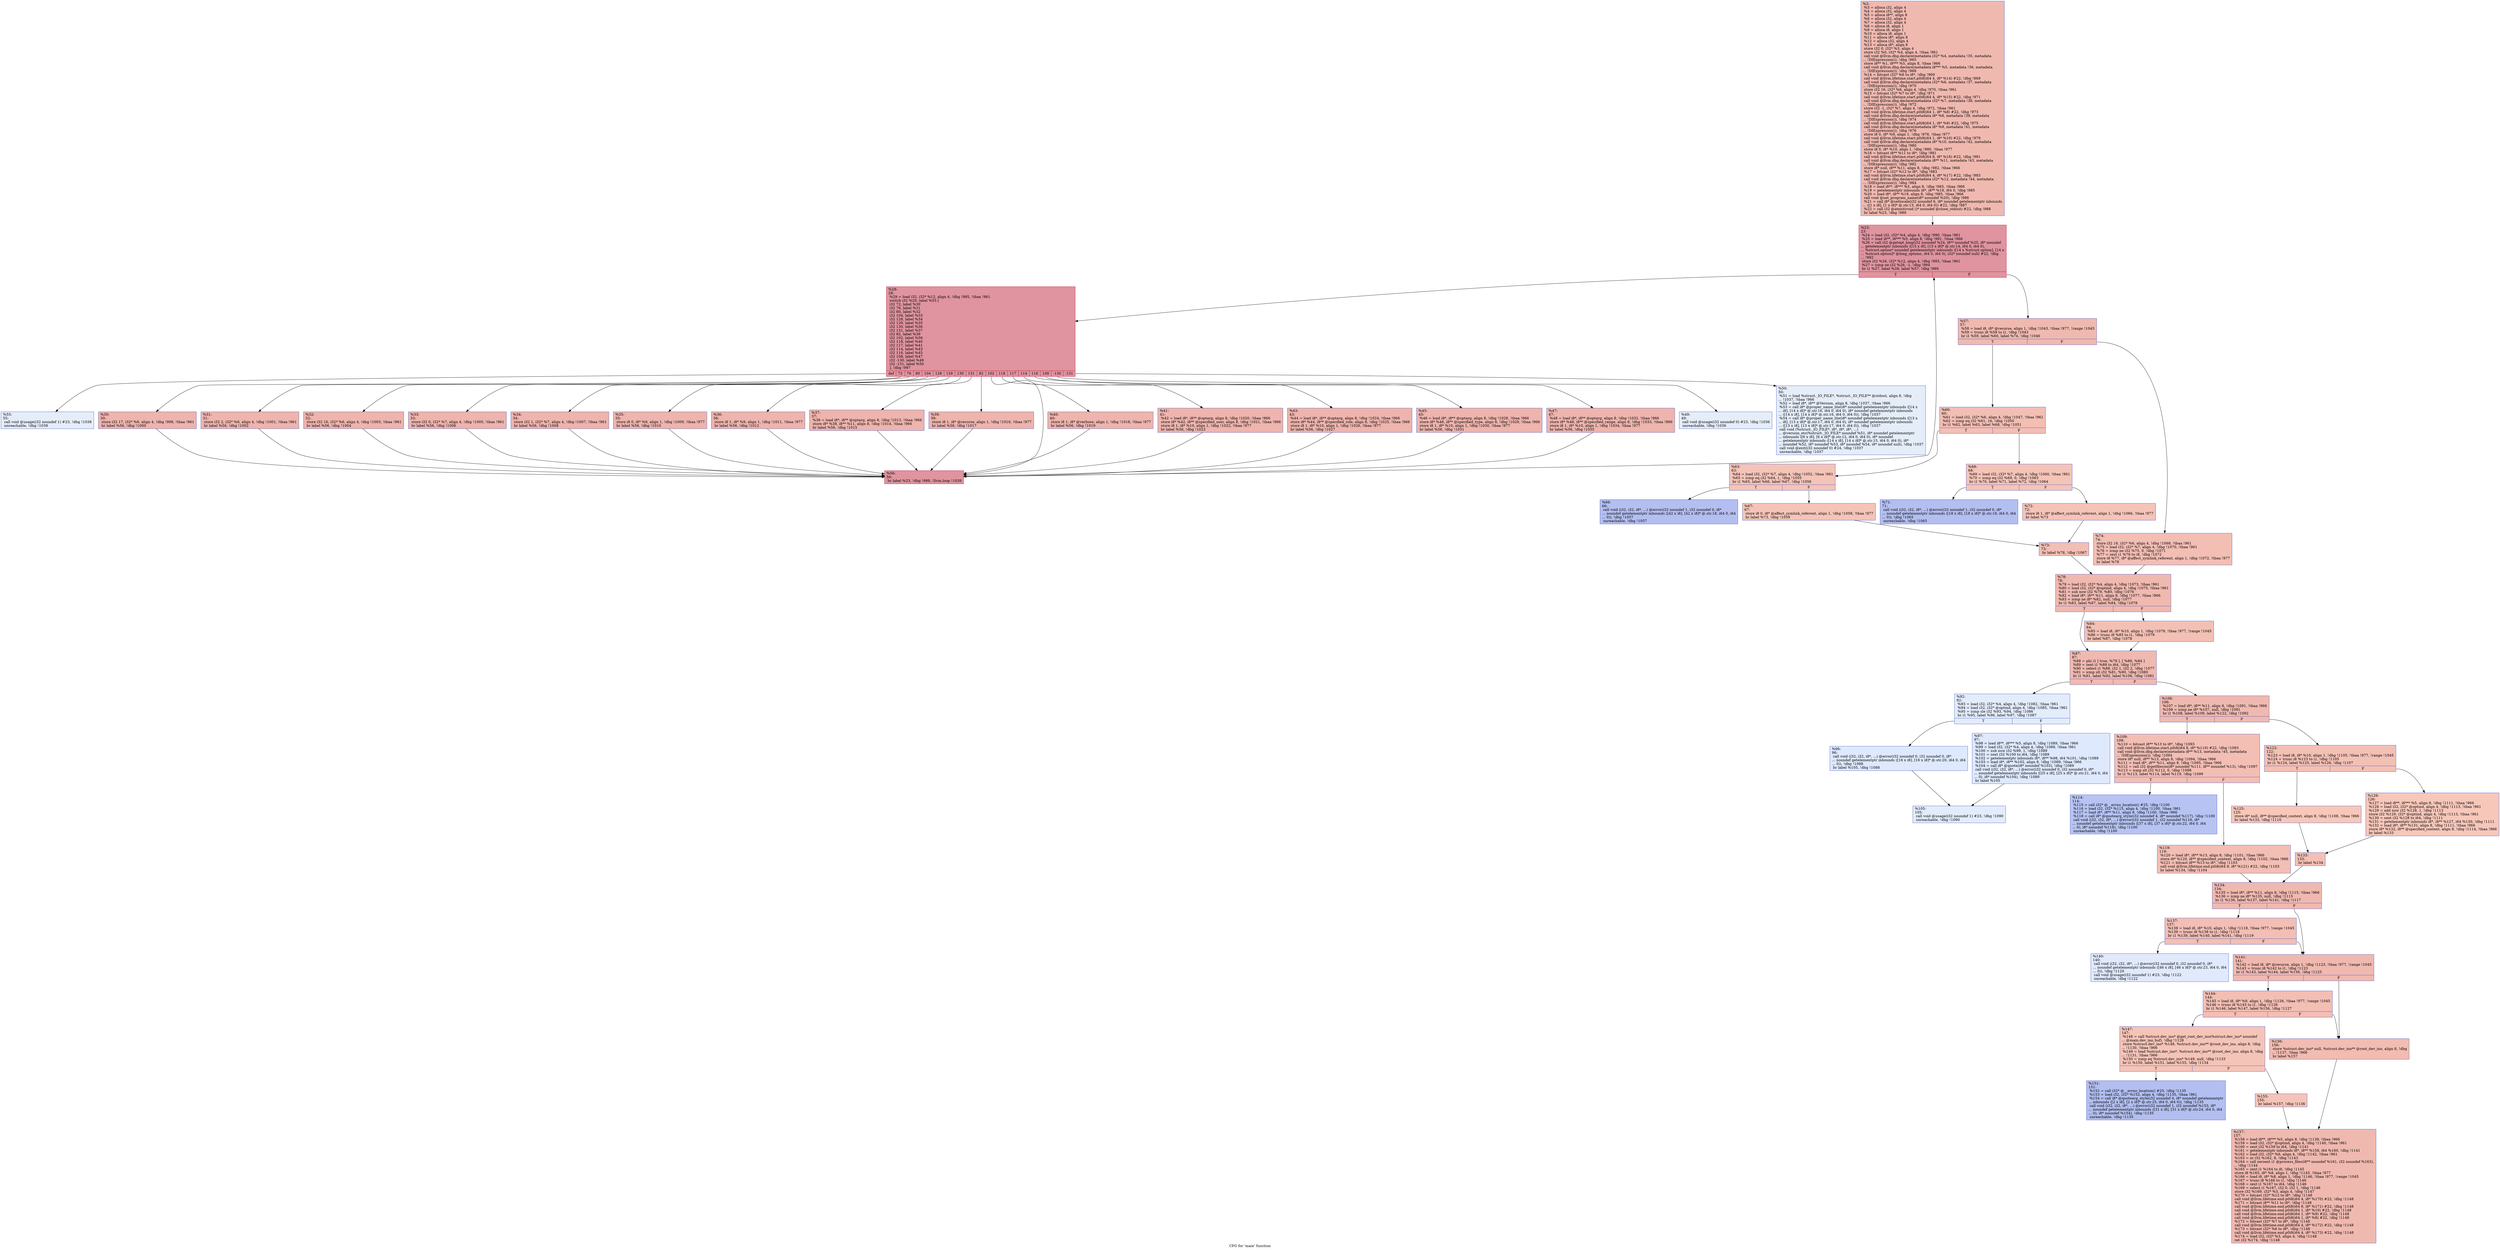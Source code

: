 digraph "CFG for 'main' function" {
	label="CFG for 'main' function";

	Node0x20f5ba0 [shape=record,color="#3d50c3ff", style=filled, fillcolor="#de614d70",label="{%2:\l  %3 = alloca i32, align 4\l  %4 = alloca i32, align 4\l  %5 = alloca i8**, align 8\l  %6 = alloca i32, align 4\l  %7 = alloca i32, align 4\l  %8 = alloca i8, align 1\l  %9 = alloca i8, align 1\l  %10 = alloca i8, align 1\l  %11 = alloca i8*, align 8\l  %12 = alloca i32, align 4\l  %13 = alloca i8*, align 8\l  store i32 0, i32* %3, align 4\l  store i32 %0, i32* %4, align 4, !tbaa !961\l  call void @llvm.dbg.declare(metadata i32* %4, metadata !35, metadata\l... !DIExpression()), !dbg !965\l  store i8** %1, i8*** %5, align 8, !tbaa !966\l  call void @llvm.dbg.declare(metadata i8*** %5, metadata !36, metadata\l... !DIExpression()), !dbg !968\l  %14 = bitcast i32* %6 to i8*, !dbg !969\l  call void @llvm.lifetime.start.p0i8(i64 4, i8* %14) #22, !dbg !969\l  call void @llvm.dbg.declare(metadata i32* %6, metadata !37, metadata\l... !DIExpression()), !dbg !970\l  store i32 16, i32* %6, align 4, !dbg !970, !tbaa !961\l  %15 = bitcast i32* %7 to i8*, !dbg !971\l  call void @llvm.lifetime.start.p0i8(i64 4, i8* %15) #22, !dbg !971\l  call void @llvm.dbg.declare(metadata i32* %7, metadata !38, metadata\l... !DIExpression()), !dbg !972\l  store i32 -1, i32* %7, align 4, !dbg !972, !tbaa !961\l  call void @llvm.lifetime.start.p0i8(i64 1, i8* %8) #22, !dbg !973\l  call void @llvm.dbg.declare(metadata i8* %8, metadata !39, metadata\l... !DIExpression()), !dbg !974\l  call void @llvm.lifetime.start.p0i8(i64 1, i8* %9) #22, !dbg !975\l  call void @llvm.dbg.declare(metadata i8* %9, metadata !41, metadata\l... !DIExpression()), !dbg !976\l  store i8 0, i8* %9, align 1, !dbg !976, !tbaa !977\l  call void @llvm.lifetime.start.p0i8(i64 1, i8* %10) #22, !dbg !979\l  call void @llvm.dbg.declare(metadata i8* %10, metadata !42, metadata\l... !DIExpression()), !dbg !980\l  store i8 0, i8* %10, align 1, !dbg !980, !tbaa !977\l  %16 = bitcast i8** %11 to i8*, !dbg !981\l  call void @llvm.lifetime.start.p0i8(i64 8, i8* %16) #22, !dbg !981\l  call void @llvm.dbg.declare(metadata i8** %11, metadata !43, metadata\l... !DIExpression()), !dbg !982\l  store i8* null, i8** %11, align 8, !dbg !982, !tbaa !966\l  %17 = bitcast i32* %12 to i8*, !dbg !983\l  call void @llvm.lifetime.start.p0i8(i64 4, i8* %17) #22, !dbg !983\l  call void @llvm.dbg.declare(metadata i32* %12, metadata !44, metadata\l... !DIExpression()), !dbg !984\l  %18 = load i8**, i8*** %5, align 8, !dbg !985, !tbaa !966\l  %19 = getelementptr inbounds i8*, i8** %18, i64 0, !dbg !985\l  %20 = load i8*, i8** %19, align 8, !dbg !985, !tbaa !966\l  call void @set_program_name(i8* noundef %20), !dbg !986\l  %21 = call i8* @setlocale(i32 noundef 6, i8* noundef getelementptr inbounds\l... ([1 x i8], [1 x i8]* @.str.13, i64 0, i64 0)) #22, !dbg !987\l  %22 = call i32 @atexit(void ()* noundef @close_stdout) #22, !dbg !988\l  br label %23, !dbg !989\l}"];
	Node0x20f5ba0 -> Node0x20e9b10;
	Node0x20e9b10 [shape=record,color="#b70d28ff", style=filled, fillcolor="#b70d2870",label="{%23:\l23:                                               \l  %24 = load i32, i32* %4, align 4, !dbg !990, !tbaa !961\l  %25 = load i8**, i8*** %5, align 8, !dbg !991, !tbaa !966\l  %26 = call i32 @getopt_long(i32 noundef %24, i8** noundef %25, i8* noundef\l... getelementptr inbounds ([15 x i8], [15 x i8]* @.str.14, i64 0, i64 0),\l... %struct.option* noundef getelementptr inbounds ([14 x %struct.option], [14 x\l... %struct.option]* @long_options, i64 0, i64 0), i32* noundef null) #22, !dbg\l... !992\l  store i32 %26, i32* %12, align 4, !dbg !993, !tbaa !961\l  %27 = icmp ne i32 %26, -1, !dbg !994\l  br i1 %27, label %28, label %57, !dbg !989\l|{<s0>T|<s1>F}}"];
	Node0x20e9b10:s0 -> Node0x20e9b60;
	Node0x20e9b10:s1 -> Node0x20ea150;
	Node0x20e9b60 [shape=record,color="#b70d28ff", style=filled, fillcolor="#b70d2870",label="{%28:\l28:                                               \l  %29 = load i32, i32* %12, align 4, !dbg !995, !tbaa !961\l  switch i32 %29, label %55 [\l    i32 72, label %30\l    i32 76, label %31\l    i32 80, label %32\l    i32 104, label %33\l    i32 128, label %34\l    i32 129, label %35\l    i32 130, label %36\l    i32 131, label %37\l    i32 82, label %39\l    i32 102, label %56\l    i32 118, label %40\l    i32 117, label %41\l    i32 114, label %43\l    i32 116, label %45\l    i32 108, label %47\l    i32 -130, label %49\l    i32 -131, label %50\l  ], !dbg !997\l|{<s0>def|<s1>72|<s2>76|<s3>80|<s4>104|<s5>128|<s6>129|<s7>130|<s8>131|<s9>82|<s10>102|<s11>118|<s12>117|<s13>114|<s14>116|<s15>108|<s16>-130|<s17>-131}}"];
	Node0x20e9b60:s0 -> Node0x20ea0b0;
	Node0x20e9b60:s1 -> Node0x20e9bb0;
	Node0x20e9b60:s2 -> Node0x20e9c00;
	Node0x20e9b60:s3 -> Node0x20e9c50;
	Node0x20e9b60:s4 -> Node0x20e9ca0;
	Node0x20e9b60:s5 -> Node0x20e9cf0;
	Node0x20e9b60:s6 -> Node0x20e9d40;
	Node0x20e9b60:s7 -> Node0x20e9d90;
	Node0x20e9b60:s8 -> Node0x20e9de0;
	Node0x20e9b60:s9 -> Node0x20e9e30;
	Node0x20e9b60:s10 -> Node0x20ea100;
	Node0x20e9b60:s11 -> Node0x20e9e80;
	Node0x20e9b60:s12 -> Node0x20e9ed0;
	Node0x20e9b60:s13 -> Node0x20e9f20;
	Node0x20e9b60:s14 -> Node0x20e9f70;
	Node0x20e9b60:s15 -> Node0x20e9fc0;
	Node0x20e9b60:s16 -> Node0x20ea010;
	Node0x20e9b60:s17 -> Node0x20ea060;
	Node0x20e9bb0 [shape=record,color="#3d50c3ff", style=filled, fillcolor="#d8564670",label="{%30:\l30:                                               \l  store i32 17, i32* %6, align 4, !dbg !998, !tbaa !961\l  br label %56, !dbg !1000\l}"];
	Node0x20e9bb0 -> Node0x20ea100;
	Node0x20e9c00 [shape=record,color="#3d50c3ff", style=filled, fillcolor="#d8564670",label="{%31:\l31:                                               \l  store i32 2, i32* %6, align 4, !dbg !1001, !tbaa !961\l  br label %56, !dbg !1002\l}"];
	Node0x20e9c00 -> Node0x20ea100;
	Node0x20e9c50 [shape=record,color="#3d50c3ff", style=filled, fillcolor="#d8564670",label="{%32:\l32:                                               \l  store i32 16, i32* %6, align 4, !dbg !1003, !tbaa !961\l  br label %56, !dbg !1004\l}"];
	Node0x20e9c50 -> Node0x20ea100;
	Node0x20e9ca0 [shape=record,color="#3d50c3ff", style=filled, fillcolor="#d8564670",label="{%33:\l33:                                               \l  store i32 0, i32* %7, align 4, !dbg !1005, !tbaa !961\l  br label %56, !dbg !1006\l}"];
	Node0x20e9ca0 -> Node0x20ea100;
	Node0x20e9cf0 [shape=record,color="#3d50c3ff", style=filled, fillcolor="#d8564670",label="{%34:\l34:                                               \l  store i32 1, i32* %7, align 4, !dbg !1007, !tbaa !961\l  br label %56, !dbg !1008\l}"];
	Node0x20e9cf0 -> Node0x20ea100;
	Node0x20e9d40 [shape=record,color="#3d50c3ff", style=filled, fillcolor="#d8564670",label="{%35:\l35:                                               \l  store i8 0, i8* %9, align 1, !dbg !1009, !tbaa !977\l  br label %56, !dbg !1010\l}"];
	Node0x20e9d40 -> Node0x20ea100;
	Node0x20e9d90 [shape=record,color="#3d50c3ff", style=filled, fillcolor="#d8564670",label="{%36:\l36:                                               \l  store i8 1, i8* %9, align 1, !dbg !1011, !tbaa !977\l  br label %56, !dbg !1012\l}"];
	Node0x20e9d90 -> Node0x20ea100;
	Node0x20e9de0 [shape=record,color="#3d50c3ff", style=filled, fillcolor="#d8564670",label="{%37:\l37:                                               \l  %38 = load i8*, i8** @optarg, align 8, !dbg !1013, !tbaa !966\l  store i8* %38, i8** %11, align 8, !dbg !1014, !tbaa !966\l  br label %56, !dbg !1015\l}"];
	Node0x20e9de0 -> Node0x20ea100;
	Node0x20e9e30 [shape=record,color="#3d50c3ff", style=filled, fillcolor="#d8564670",label="{%39:\l39:                                               \l  store i8 1, i8* @recurse, align 1, !dbg !1016, !tbaa !977\l  br label %56, !dbg !1017\l}"];
	Node0x20e9e30 -> Node0x20ea100;
	Node0x20e9e80 [shape=record,color="#3d50c3ff", style=filled, fillcolor="#d8564670",label="{%40:\l40:                                               \l  store i8 1, i8* @verbose, align 1, !dbg !1018, !tbaa !977\l  br label %56, !dbg !1019\l}"];
	Node0x20e9e80 -> Node0x20ea100;
	Node0x20e9ed0 [shape=record,color="#3d50c3ff", style=filled, fillcolor="#d8564670",label="{%41:\l41:                                               \l  %42 = load i8*, i8** @optarg, align 8, !dbg !1020, !tbaa !966\l  store i8* %42, i8** @specified_user, align 8, !dbg !1021, !tbaa !966\l  store i8 1, i8* %10, align 1, !dbg !1022, !tbaa !977\l  br label %56, !dbg !1023\l}"];
	Node0x20e9ed0 -> Node0x20ea100;
	Node0x20e9f20 [shape=record,color="#3d50c3ff", style=filled, fillcolor="#d8564670",label="{%43:\l43:                                               \l  %44 = load i8*, i8** @optarg, align 8, !dbg !1024, !tbaa !966\l  store i8* %44, i8** @specified_role, align 8, !dbg !1025, !tbaa !966\l  store i8 1, i8* %10, align 1, !dbg !1026, !tbaa !977\l  br label %56, !dbg !1027\l}"];
	Node0x20e9f20 -> Node0x20ea100;
	Node0x20e9f70 [shape=record,color="#3d50c3ff", style=filled, fillcolor="#d8564670",label="{%45:\l45:                                               \l  %46 = load i8*, i8** @optarg, align 8, !dbg !1028, !tbaa !966\l  store i8* %46, i8** @specified_type, align 8, !dbg !1029, !tbaa !966\l  store i8 1, i8* %10, align 1, !dbg !1030, !tbaa !977\l  br label %56, !dbg !1031\l}"];
	Node0x20e9f70 -> Node0x20ea100;
	Node0x20e9fc0 [shape=record,color="#3d50c3ff", style=filled, fillcolor="#d8564670",label="{%47:\l47:                                               \l  %48 = load i8*, i8** @optarg, align 8, !dbg !1032, !tbaa !966\l  store i8* %48, i8** @specified_range, align 8, !dbg !1033, !tbaa !966\l  store i8 1, i8* %10, align 1, !dbg !1034, !tbaa !977\l  br label %56, !dbg !1035\l}"];
	Node0x20e9fc0 -> Node0x20ea100;
	Node0x20ea010 [shape=record,color="#3d50c3ff", style=filled, fillcolor="#c5d6f270",label="{%49:\l49:                                               \l  call void @usage(i32 noundef 0) #23, !dbg !1036\l  unreachable, !dbg !1036\l}"];
	Node0x20ea060 [shape=record,color="#3d50c3ff", style=filled, fillcolor="#c5d6f270",label="{%50:\l50:                                               \l  %51 = load %struct._IO_FILE*, %struct._IO_FILE** @stdout, align 8, !dbg\l... !1037, !tbaa !966\l  %52 = load i8*, i8** @Version, align 8, !dbg !1037, !tbaa !966\l  %53 = call i8* @proper_name_lite(i8* noundef getelementptr inbounds ([14 x\l... i8], [14 x i8]* @.str.16, i64 0, i64 0), i8* noundef getelementptr inbounds\l... ([14 x i8], [14 x i8]* @.str.16, i64 0, i64 0)), !dbg !1037\l  %54 = call i8* @proper_name_lite(i8* noundef getelementptr inbounds ([13 x\l... i8], [13 x i8]* @.str.17, i64 0, i64 0), i8* noundef getelementptr inbounds\l... ([13 x i8], [13 x i8]* @.str.17, i64 0, i64 0)), !dbg !1037\l  call void (%struct._IO_FILE*, i8*, i8*, i8*, ...)\l... @version_etc(%struct._IO_FILE* noundef %51, i8* noundef getelementptr\l... inbounds ([6 x i8], [6 x i8]* @.str.12, i64 0, i64 0), i8* noundef\l... getelementptr inbounds ([14 x i8], [14 x i8]* @.str.15, i64 0, i64 0), i8*\l... noundef %52, i8* noundef %53, i8* noundef %54, i8* noundef null), !dbg !1037\l  call void @exit(i32 noundef 0) #24, !dbg !1037\l  unreachable, !dbg !1037\l}"];
	Node0x20ea0b0 [shape=record,color="#3d50c3ff", style=filled, fillcolor="#c5d6f270",label="{%55:\l55:                                               \l  call void @usage(i32 noundef 1) #23, !dbg !1038\l  unreachable, !dbg !1038\l}"];
	Node0x20ea100 [shape=record,color="#b70d28ff", style=filled, fillcolor="#b70d2870",label="{%56:\l56:                                               \l  br label %23, !dbg !989, !llvm.loop !1039\l}"];
	Node0x20ea100 -> Node0x20e9b10;
	Node0x20ea150 [shape=record,color="#3d50c3ff", style=filled, fillcolor="#de614d70",label="{%57:\l57:                                               \l  %58 = load i8, i8* @recurse, align 1, !dbg !1043, !tbaa !977, !range !1045\l  %59 = trunc i8 %58 to i1, !dbg !1043\l  br i1 %59, label %60, label %74, !dbg !1046\l|{<s0>T|<s1>F}}"];
	Node0x20ea150:s0 -> Node0x20ea1a0;
	Node0x20ea150:s1 -> Node0x20ea420;
	Node0x20ea1a0 [shape=record,color="#3d50c3ff", style=filled, fillcolor="#e36c5570",label="{%60:\l60:                                               \l  %61 = load i32, i32* %6, align 4, !dbg !1047, !tbaa !961\l  %62 = icmp eq i32 %61, 16, !dbg !1050\l  br i1 %62, label %63, label %68, !dbg !1051\l|{<s0>T|<s1>F}}"];
	Node0x20ea1a0:s0 -> Node0x20ea1f0;
	Node0x20ea1a0:s1 -> Node0x20ea2e0;
	Node0x20ea1f0 [shape=record,color="#3d50c3ff", style=filled, fillcolor="#e97a5f70",label="{%63:\l63:                                               \l  %64 = load i32, i32* %7, align 4, !dbg !1052, !tbaa !961\l  %65 = icmp eq i32 %64, 1, !dbg !1055\l  br i1 %65, label %66, label %67, !dbg !1056\l|{<s0>T|<s1>F}}"];
	Node0x20ea1f0:s0 -> Node0x20ea240;
	Node0x20ea1f0:s1 -> Node0x20ea290;
	Node0x20ea240 [shape=record,color="#3d50c3ff", style=filled, fillcolor="#536edd70",label="{%66:\l66:                                               \l  call void (i32, i32, i8*, ...) @error(i32 noundef 1, i32 noundef 0, i8*\l... noundef getelementptr inbounds ([42 x i8], [42 x i8]* @.str.18, i64 0, i64\l... 0)), !dbg !1057\l  unreachable, !dbg !1057\l}"];
	Node0x20ea290 [shape=record,color="#3d50c3ff", style=filled, fillcolor="#e97a5f70",label="{%67:\l67:                                               \l  store i8 0, i8* @affect_symlink_referent, align 1, !dbg !1058, !tbaa !977\l  br label %73, !dbg !1059\l}"];
	Node0x20ea290 -> Node0x20ea3d0;
	Node0x20ea2e0 [shape=record,color="#3d50c3ff", style=filled, fillcolor="#e97a5f70",label="{%68:\l68:                                               \l  %69 = load i32, i32* %7, align 4, !dbg !1060, !tbaa !961\l  %70 = icmp eq i32 %69, 0, !dbg !1063\l  br i1 %70, label %71, label %72, !dbg !1064\l|{<s0>T|<s1>F}}"];
	Node0x20ea2e0:s0 -> Node0x20ea330;
	Node0x20ea2e0:s1 -> Node0x20ea380;
	Node0x20ea330 [shape=record,color="#3d50c3ff", style=filled, fillcolor="#536edd70",label="{%71:\l71:                                               \l  call void (i32, i32, i8*, ...) @error(i32 noundef 1, i32 noundef 0, i8*\l... noundef getelementptr inbounds ([18 x i8], [18 x i8]* @.str.19, i64 0, i64\l... 0)), !dbg !1065\l  unreachable, !dbg !1065\l}"];
	Node0x20ea380 [shape=record,color="#3d50c3ff", style=filled, fillcolor="#e97a5f70",label="{%72:\l72:                                               \l  store i8 1, i8* @affect_symlink_referent, align 1, !dbg !1066, !tbaa !977\l  br label %73\l}"];
	Node0x20ea380 -> Node0x20ea3d0;
	Node0x20ea3d0 [shape=record,color="#3d50c3ff", style=filled, fillcolor="#e36c5570",label="{%73:\l73:                                               \l  br label %78, !dbg !1067\l}"];
	Node0x20ea3d0 -> Node0x20ea470;
	Node0x20ea420 [shape=record,color="#3d50c3ff", style=filled, fillcolor="#e36c5570",label="{%74:\l74:                                               \l  store i32 16, i32* %6, align 4, !dbg !1068, !tbaa !961\l  %75 = load i32, i32* %7, align 4, !dbg !1070, !tbaa !961\l  %76 = icmp ne i32 %75, 0, !dbg !1071\l  %77 = zext i1 %76 to i8, !dbg !1072\l  store i8 %77, i8* @affect_symlink_referent, align 1, !dbg !1072, !tbaa !977\l  br label %78\l}"];
	Node0x20ea420 -> Node0x20ea470;
	Node0x20ea470 [shape=record,color="#3d50c3ff", style=filled, fillcolor="#de614d70",label="{%78:\l78:                                               \l  %79 = load i32, i32* %4, align 4, !dbg !1073, !tbaa !961\l  %80 = load i32, i32* @optind, align 4, !dbg !1075, !tbaa !961\l  %81 = sub nsw i32 %79, %80, !dbg !1076\l  %82 = load i8*, i8** %11, align 8, !dbg !1077, !tbaa !966\l  %83 = icmp ne i8* %82, null, !dbg !1077\l  br i1 %83, label %87, label %84, !dbg !1078\l|{<s0>T|<s1>F}}"];
	Node0x20ea470:s0 -> Node0x20ea510;
	Node0x20ea470:s1 -> Node0x20ea4c0;
	Node0x20ea4c0 [shape=record,color="#3d50c3ff", style=filled, fillcolor="#e5705870",label="{%84:\l84:                                               \l  %85 = load i8, i8* %10, align 1, !dbg !1079, !tbaa !977, !range !1045\l  %86 = trunc i8 %85 to i1, !dbg !1079\l  br label %87, !dbg !1078\l}"];
	Node0x20ea4c0 -> Node0x20ea510;
	Node0x20ea510 [shape=record,color="#3d50c3ff", style=filled, fillcolor="#de614d70",label="{%87:\l87:                                               \l  %88 = phi i1 [ true, %78 ], [ %86, %84 ]\l  %89 = zext i1 %88 to i64, !dbg !1077\l  %90 = select i1 %88, i32 1, i32 2, !dbg !1077\l  %91 = icmp slt i32 %81, %90, !dbg !1080\l  br i1 %91, label %92, label %106, !dbg !1081\l|{<s0>T|<s1>F}}"];
	Node0x20ea510:s0 -> Node0x20ea560;
	Node0x20ea510:s1 -> Node0x20ea6a0;
	Node0x20ea560 [shape=record,color="#3d50c3ff", style=filled, fillcolor="#bfd3f670",label="{%92:\l92:                                               \l  %93 = load i32, i32* %4, align 4, !dbg !1082, !tbaa !961\l  %94 = load i32, i32* @optind, align 4, !dbg !1085, !tbaa !961\l  %95 = icmp sle i32 %93, %94, !dbg !1086\l  br i1 %95, label %96, label %97, !dbg !1087\l|{<s0>T|<s1>F}}"];
	Node0x20ea560:s0 -> Node0x20ea5b0;
	Node0x20ea560:s1 -> Node0x20ea600;
	Node0x20ea5b0 [shape=record,color="#3d50c3ff", style=filled, fillcolor="#b5cdfa70",label="{%96:\l96:                                               \l  call void (i32, i32, i8*, ...) @error(i32 noundef 0, i32 noundef 0, i8*\l... noundef getelementptr inbounds ([16 x i8], [16 x i8]* @.str.20, i64 0, i64\l... 0)), !dbg !1088\l  br label %105, !dbg !1088\l}"];
	Node0x20ea5b0 -> Node0x20ea650;
	Node0x20ea600 [shape=record,color="#3d50c3ff", style=filled, fillcolor="#b5cdfa70",label="{%97:\l97:                                               \l  %98 = load i8**, i8*** %5, align 8, !dbg !1089, !tbaa !966\l  %99 = load i32, i32* %4, align 4, !dbg !1089, !tbaa !961\l  %100 = sub nsw i32 %99, 1, !dbg !1089\l  %101 = sext i32 %100 to i64, !dbg !1089\l  %102 = getelementptr inbounds i8*, i8** %98, i64 %101, !dbg !1089\l  %103 = load i8*, i8** %102, align 8, !dbg !1089, !tbaa !966\l  %104 = call i8* @quote(i8* noundef %103), !dbg !1089\l  call void (i32, i32, i8*, ...) @error(i32 noundef 0, i32 noundef 0, i8*\l... noundef getelementptr inbounds ([25 x i8], [25 x i8]* @.str.21, i64 0, i64\l... 0), i8* noundef %104), !dbg !1089\l  br label %105\l}"];
	Node0x20ea600 -> Node0x20ea650;
	Node0x20ea650 [shape=record,color="#3d50c3ff", style=filled, fillcolor="#bfd3f670",label="{%105:\l105:                                              \l  call void @usage(i32 noundef 1) #23, !dbg !1090\l  unreachable, !dbg !1090\l}"];
	Node0x20ea6a0 [shape=record,color="#3d50c3ff", style=filled, fillcolor="#de614d70",label="{%106:\l106:                                              \l  %107 = load i8*, i8** %11, align 8, !dbg !1091, !tbaa !966\l  %108 = icmp ne i8* %107, null, !dbg !1091\l  br i1 %108, label %109, label %122, !dbg !1092\l|{<s0>T|<s1>F}}"];
	Node0x20ea6a0:s0 -> Node0x20ea6f0;
	Node0x20ea6a0:s1 -> Node0x20ea7e0;
	Node0x20ea6f0 [shape=record,color="#3d50c3ff", style=filled, fillcolor="#e36c5570",label="{%109:\l109:                                              \l  %110 = bitcast i8** %13 to i8*, !dbg !1093\l  call void @llvm.lifetime.start.p0i8(i64 8, i8* %110) #22, !dbg !1093\l  call void @llvm.dbg.declare(metadata i8** %13, metadata !45, metadata\l... !DIExpression()), !dbg !1094\l  store i8* null, i8** %13, align 8, !dbg !1094, !tbaa !966\l  %111 = load i8*, i8** %11, align 8, !dbg !1095, !tbaa !966\l  %112 = call i32 @getfilecon(i8* noundef %111, i8** noundef %13), !dbg !1097\l  %113 = icmp slt i32 %112, 0, !dbg !1098\l  br i1 %113, label %114, label %119, !dbg !1099\l|{<s0>T|<s1>F}}"];
	Node0x20ea6f0:s0 -> Node0x20ea740;
	Node0x20ea6f0:s1 -> Node0x20ea790;
	Node0x20ea740 [shape=record,color="#3d50c3ff", style=filled, fillcolor="#5b7ae570",label="{%114:\l114:                                              \l  %115 = call i32* @__errno_location() #25, !dbg !1100\l  %116 = load i32, i32* %115, align 4, !dbg !1100, !tbaa !961\l  %117 = load i8*, i8** %11, align 8, !dbg !1100, !tbaa !966\l  %118 = call i8* @quotearg_style(i32 noundef 4, i8* noundef %117), !dbg !1100\l  call void (i32, i32, i8*, ...) @error(i32 noundef 1, i32 noundef %116, i8*\l... noundef getelementptr inbounds ([37 x i8], [37 x i8]* @.str.22, i64 0, i64\l... 0), i8* noundef %118), !dbg !1100\l  unreachable, !dbg !1100\l}"];
	Node0x20ea790 [shape=record,color="#3d50c3ff", style=filled, fillcolor="#e36c5570",label="{%119:\l119:                                              \l  %120 = load i8*, i8** %13, align 8, !dbg !1101, !tbaa !966\l  store i8* %120, i8** @specified_context, align 8, !dbg !1102, !tbaa !966\l  %121 = bitcast i8** %13 to i8*, !dbg !1103\l  call void @llvm.lifetime.end.p0i8(i64 8, i8* %121) #22, !dbg !1103\l  br label %134, !dbg !1104\l}"];
	Node0x20ea790 -> Node0x20ea920;
	Node0x20ea7e0 [shape=record,color="#3d50c3ff", style=filled, fillcolor="#e5705870",label="{%122:\l122:                                              \l  %123 = load i8, i8* %10, align 1, !dbg !1105, !tbaa !977, !range !1045\l  %124 = trunc i8 %123 to i1, !dbg !1105\l  br i1 %124, label %125, label %126, !dbg !1107\l|{<s0>T|<s1>F}}"];
	Node0x20ea7e0:s0 -> Node0x20ea830;
	Node0x20ea7e0:s1 -> Node0x20ea880;
	Node0x20ea830 [shape=record,color="#3d50c3ff", style=filled, fillcolor="#ec7f6370",label="{%125:\l125:                                              \l  store i8* null, i8** @specified_context, align 8, !dbg !1108, !tbaa !966\l  br label %133, !dbg !1110\l}"];
	Node0x20ea830 -> Node0x20ea8d0;
	Node0x20ea880 [shape=record,color="#3d50c3ff", style=filled, fillcolor="#ec7f6370",label="{%126:\l126:                                              \l  %127 = load i8**, i8*** %5, align 8, !dbg !1111, !tbaa !966\l  %128 = load i32, i32* @optind, align 4, !dbg !1113, !tbaa !961\l  %129 = add nsw i32 %128, 1, !dbg !1113\l  store i32 %129, i32* @optind, align 4, !dbg !1113, !tbaa !961\l  %130 = sext i32 %128 to i64, !dbg !1111\l  %131 = getelementptr inbounds i8*, i8** %127, i64 %130, !dbg !1111\l  %132 = load i8*, i8** %131, align 8, !dbg !1111, !tbaa !966\l  store i8* %132, i8** @specified_context, align 8, !dbg !1114, !tbaa !966\l  br label %133\l}"];
	Node0x20ea880 -> Node0x20ea8d0;
	Node0x20ea8d0 [shape=record,color="#3d50c3ff", style=filled, fillcolor="#e5705870",label="{%133:\l133:                                              \l  br label %134\l}"];
	Node0x20ea8d0 -> Node0x20ea920;
	Node0x20ea920 [shape=record,color="#3d50c3ff", style=filled, fillcolor="#de614d70",label="{%134:\l134:                                              \l  %135 = load i8*, i8** %11, align 8, !dbg !1115, !tbaa !966\l  %136 = icmp ne i8* %135, null, !dbg !1115\l  br i1 %136, label %137, label %141, !dbg !1117\l|{<s0>T|<s1>F}}"];
	Node0x20ea920:s0 -> Node0x20ea970;
	Node0x20ea920:s1 -> Node0x20eaa10;
	Node0x20ea970 [shape=record,color="#3d50c3ff", style=filled, fillcolor="#e36c5570",label="{%137:\l137:                                              \l  %138 = load i8, i8* %10, align 1, !dbg !1118, !tbaa !977, !range !1045\l  %139 = trunc i8 %138 to i1, !dbg !1118\l  br i1 %139, label %140, label %141, !dbg !1119\l|{<s0>T|<s1>F}}"];
	Node0x20ea970:s0 -> Node0x20ea9c0;
	Node0x20ea970:s1 -> Node0x20eaa10;
	Node0x20ea9c0 [shape=record,color="#3d50c3ff", style=filled, fillcolor="#b9d0f970",label="{%140:\l140:                                              \l  call void (i32, i32, i8*, ...) @error(i32 noundef 0, i32 noundef 0, i8*\l... noundef getelementptr inbounds ([46 x i8], [46 x i8]* @.str.23, i64 0, i64\l... 0)), !dbg !1120\l  call void @usage(i32 noundef 1) #23, !dbg !1122\l  unreachable, !dbg !1122\l}"];
	Node0x20eaa10 [shape=record,color="#3d50c3ff", style=filled, fillcolor="#de614d70",label="{%141:\l141:                                              \l  %142 = load i8, i8* @recurse, align 1, !dbg !1123, !tbaa !977, !range !1045\l  %143 = trunc i8 %142 to i1, !dbg !1123\l  br i1 %143, label %144, label %156, !dbg !1125\l|{<s0>T|<s1>F}}"];
	Node0x20eaa10:s0 -> Node0x20eaa60;
	Node0x20eaa10:s1 -> Node0x20eaba0;
	Node0x20eaa60 [shape=record,color="#3d50c3ff", style=filled, fillcolor="#e36c5570",label="{%144:\l144:                                              \l  %145 = load i8, i8* %9, align 1, !dbg !1126, !tbaa !977, !range !1045\l  %146 = trunc i8 %145 to i1, !dbg !1126\l  br i1 %146, label %147, label %156, !dbg !1127\l|{<s0>T|<s1>F}}"];
	Node0x20eaa60:s0 -> Node0x20eaab0;
	Node0x20eaa60:s1 -> Node0x20eaba0;
	Node0x20eaab0 [shape=record,color="#3d50c3ff", style=filled, fillcolor="#e97a5f70",label="{%147:\l147:                                              \l  %148 = call %struct.dev_ino* @get_root_dev_ino(%struct.dev_ino* noundef\l... @main.dev_ino_buf), !dbg !1128\l  store %struct.dev_ino* %148, %struct.dev_ino** @root_dev_ino, align 8, !dbg\l... !1130, !tbaa !966\l  %149 = load %struct.dev_ino*, %struct.dev_ino** @root_dev_ino, align 8, !dbg\l... !1131, !tbaa !966\l  %150 = icmp eq %struct.dev_ino* %149, null, !dbg !1133\l  br i1 %150, label %151, label %155, !dbg !1134\l|{<s0>T|<s1>F}}"];
	Node0x20eaab0:s0 -> Node0x20eab00;
	Node0x20eaab0:s1 -> Node0x20eab50;
	Node0x20eab00 [shape=record,color="#3d50c3ff", style=filled, fillcolor="#536edd70",label="{%151:\l151:                                              \l  %152 = call i32* @__errno_location() #25, !dbg !1135\l  %153 = load i32, i32* %152, align 4, !dbg !1135, !tbaa !961\l  %154 = call i8* @quotearg_style(i32 noundef 4, i8* noundef getelementptr\l... inbounds ([2 x i8], [2 x i8]* @.str.25, i64 0, i64 0)), !dbg !1135\l  call void (i32, i32, i8*, ...) @error(i32 noundef 1, i32 noundef %153, i8*\l... noundef getelementptr inbounds ([31 x i8], [31 x i8]* @.str.24, i64 0, i64\l... 0), i8* noundef %154), !dbg !1135\l  unreachable, !dbg !1135\l}"];
	Node0x20eab50 [shape=record,color="#3d50c3ff", style=filled, fillcolor="#e97a5f70",label="{%155:\l155:                                              \l  br label %157, !dbg !1136\l}"];
	Node0x20eab50 -> Node0x20eabf0;
	Node0x20eaba0 [shape=record,color="#3d50c3ff", style=filled, fillcolor="#e1675170",label="{%156:\l156:                                              \l  store %struct.dev_ino* null, %struct.dev_ino** @root_dev_ino, align 8, !dbg\l... !1137, !tbaa !966\l  br label %157\l}"];
	Node0x20eaba0 -> Node0x20eabf0;
	Node0x20eabf0 [shape=record,color="#3d50c3ff", style=filled, fillcolor="#de614d70",label="{%157:\l157:                                              \l  %158 = load i8**, i8*** %5, align 8, !dbg !1139, !tbaa !966\l  %159 = load i32, i32* @optind, align 4, !dbg !1140, !tbaa !961\l  %160 = sext i32 %159 to i64, !dbg !1141\l  %161 = getelementptr inbounds i8*, i8** %158, i64 %160, !dbg !1141\l  %162 = load i32, i32* %6, align 4, !dbg !1142, !tbaa !961\l  %163 = or i32 %162, 8, !dbg !1143\l  %164 = call zeroext i1 @process_files(i8** noundef %161, i32 noundef %163),\l... !dbg !1144\l  %165 = zext i1 %164 to i8, !dbg !1145\l  store i8 %165, i8* %8, align 1, !dbg !1145, !tbaa !977\l  %166 = load i8, i8* %8, align 1, !dbg !1146, !tbaa !977, !range !1045\l  %167 = trunc i8 %166 to i1, !dbg !1146\l  %168 = zext i1 %167 to i64, !dbg !1146\l  %169 = select i1 %167, i32 0, i32 1, !dbg !1146\l  store i32 %169, i32* %3, align 4, !dbg !1147\l  %170 = bitcast i32* %12 to i8*, !dbg !1148\l  call void @llvm.lifetime.end.p0i8(i64 4, i8* %170) #22, !dbg !1148\l  %171 = bitcast i8** %11 to i8*, !dbg !1148\l  call void @llvm.lifetime.end.p0i8(i64 8, i8* %171) #22, !dbg !1148\l  call void @llvm.lifetime.end.p0i8(i64 1, i8* %10) #22, !dbg !1148\l  call void @llvm.lifetime.end.p0i8(i64 1, i8* %9) #22, !dbg !1148\l  call void @llvm.lifetime.end.p0i8(i64 1, i8* %8) #22, !dbg !1148\l  %172 = bitcast i32* %7 to i8*, !dbg !1148\l  call void @llvm.lifetime.end.p0i8(i64 4, i8* %172) #22, !dbg !1148\l  %173 = bitcast i32* %6 to i8*, !dbg !1148\l  call void @llvm.lifetime.end.p0i8(i64 4, i8* %173) #22, !dbg !1148\l  %174 = load i32, i32* %3, align 4, !dbg !1148\l  ret i32 %174, !dbg !1148\l}"];
}
